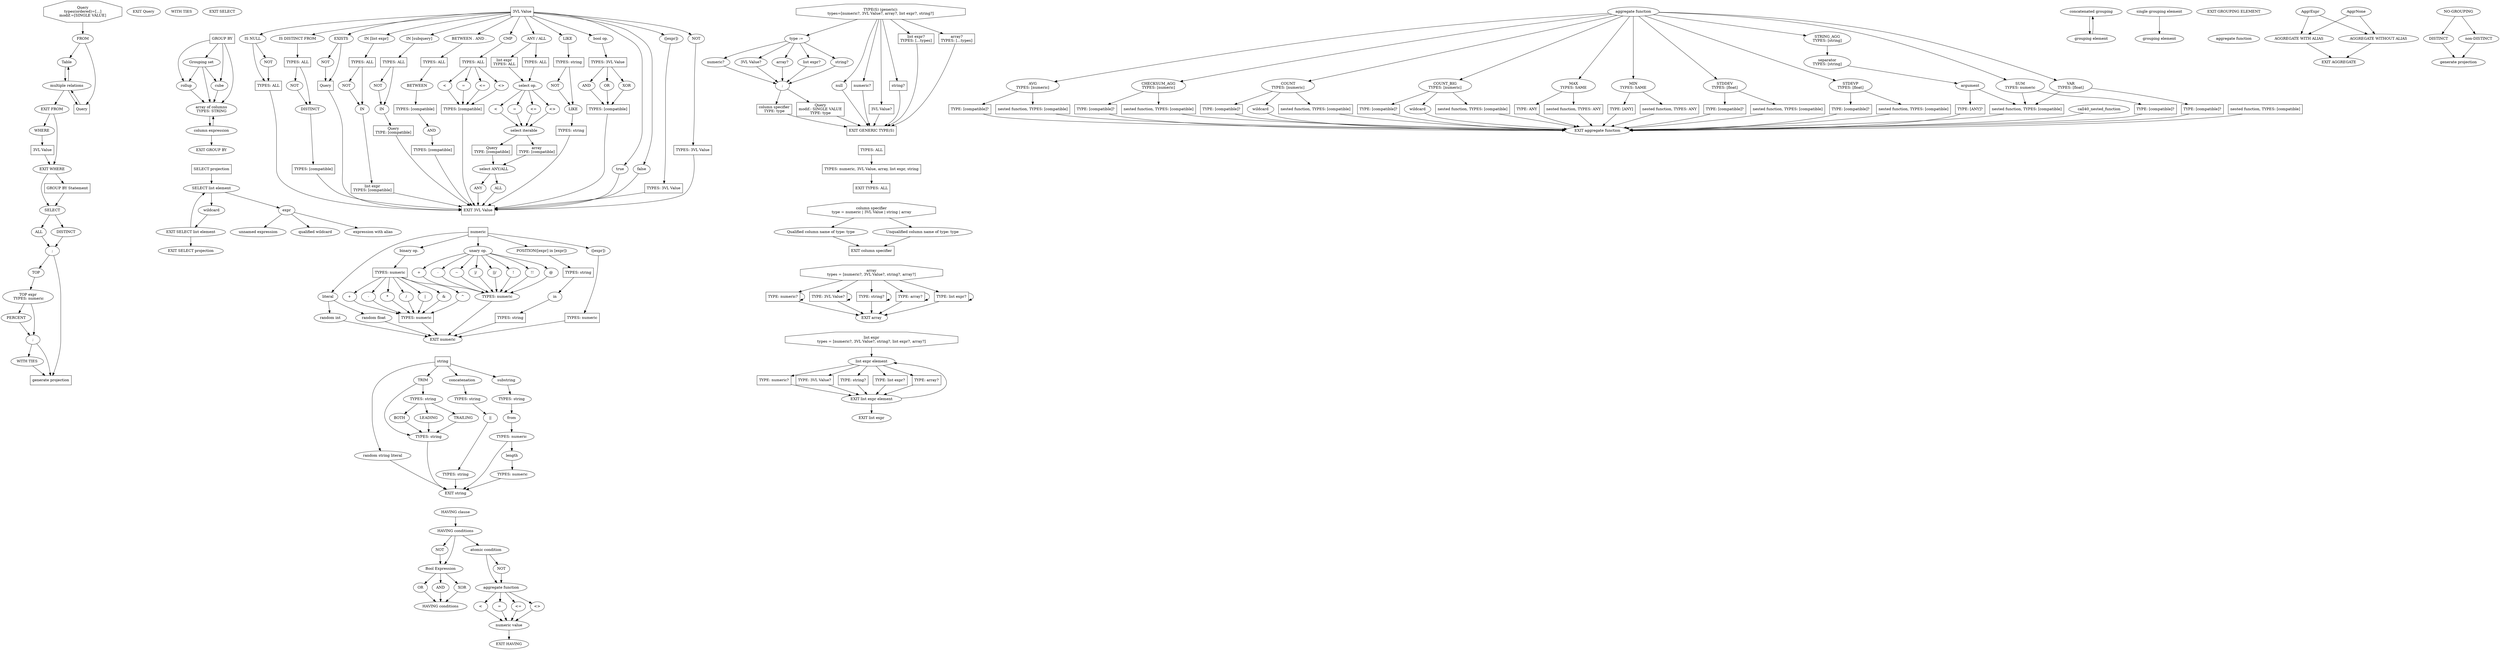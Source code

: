 # Structure is ALWAYS as follows:
# 1. General rule is place function definitions inside their own subgraphs.
# 2. Functional node begins from the node_name node.

# 3. Function definitions look as follows:
# 1) Node with parameters:
# subgraph def_{node_name} {
#     {node_name} [
#         TYPES = "[{type_name}, ...]" OR "[any]" OR "[known]" OR "[compatible]",
#         TYPE = "{type_name}, ..." OR "known",
#         MOD = "[{mod_name}, ...]",
#         ...
#     ]
#     ...
# }
# TYPE, TYPES and MOD in definitions are only for type-checking in definitions.
# all specified types of modifiers (TYPE, TYPES, MOD) are required to be passed by caller
# compatible is just the same type for not

# 4. Optional node (with a question mark at the end):
# {node_name} [OPTIONAL="t"]

# 5. Exit a callable node:
# EXIT_{node_name} [label="EXIT {node_label}"]

# 6. Call a callable node with params:
# call{caller_num}_{node_name} [TYPES={...}, MOD={...}, ...]
# ... -> call...
# there can be multiple callers, so each caller should have a unique id
# values of TYPES and MOD are exact mathes to those in definition

# 7. Call a callable node without params:
# call{caller_num}_{node_name} [...]
# ... -> call...

# 8. These are ignored:
# 1) ... -> ... [color=none]
# 2) Graphviz params in [] (label, shape...)

# 9. Define a node before referencing it:
# FROM []
# Query -> FROM

# 10. Don't do this:
# ... -> ... -> ...

# 11. subgraph ignore {} is completely ignored

# 12. Do NOT use block comments /* */

digraph G {
    subgraph def_Query {
        Query [TYPES="[any]", MOD="[single value]", label="Query\ntypes(ordered)=[...]\nmodif.=[SINGLE VALUE]", shape=octagon]
        EXIT_Query [label="EXIT Query"]

        FROM []
        Query -> FROM

        FROM_multiple_relations [label="multiple relations"]

        Table []
        FROM -> Table
        Table -> FROM_multiple_relations
        FROM_multiple_relations -> Table

        call0_Query [label="Query", shape=rectangle, TYPES="[any]", MOD="[]"]
        FROM -> call0_Query
        call0_Query -> FROM_multiple_relations
        FROM_multiple_relations -> call0_Query

        EXIT_FROM [label="EXIT FROM"]
        FROM_multiple_relations -> EXIT_FROM

        WHERE [label="WHERE"]
        EXIT_FROM -> WHERE

        call0_VAL_3 [label="3VL Value", shape=rectangle]
        WHERE -> call0_VAL_3

        SELECT []
        EXIT_WHERE [label="EXIT WHERE"]
        call0_VAL_3 -> EXIT_WHERE
        EXIT_FROM -> EXIT_WHERE

        SELECT []
        call0_Group_by [label = "GROUP BY Statement", shape=rectangle]
        EXIT_WHERE -> SELECT
        EXIT_WHERE -> call0_Group_by
        call0_Group_by -> SELECT
        
        SELECT_ALL [label = "ALL"]
        SELECT_DISTINCT [label = "DISTINCT"]
        SELECT_TIES [label = "WITH TIES"]
        SELECT_PERCENT [label = "PERCENT"]
        SELECT_TOP [label = "TOP"]
        TOP_EXPR [TYPES="[numeric]", label="TOP expr\n TYPES: numeric"]
        SELECT_WITH_TIES [label = "WITH TIES"]
        SELECT_distinct_end [label = ";"]
        SELECT_percent_end [label = ";"]
        SELECT -> SELECT_DISTINCT
        SELECT -> SELECT_ALL
        SELECT_DISTINCT -> SELECT_distinct_end
        SELECT_ALL -> SELECT_distinct_end
        SELECT_distinct_end -> SELECT_TOP
        SELECT_TOP -> TOP_EXPR
        TOP_EXPR -> SELECT_PERCENT
        SELECT_PERCENT -> SELECT_percent_end
        TOP_EXPR -> SELECT_percent_end
        SELECT_percent_end -> SELECT_WITH_TIES


        call0_SELECT_projection [label="generate projection", shape=rectangle]
        SELECT_WITH_TIES -> call0_SELECT_projection
        SELECT_distinct_end -> call0_SELECT_projection
        SELECT_percent_end -> call0_SELECT_projection
        
        # ===============================================
        
        EXIT_SELECT [label = "EXIT SELECT"]

    }
    
    subgraph def_VAL_3 {
        VAL_3 [shape=rectangle, label="3VL Value"]
        EXIT_VAL_3 [shape=rectangle, label="EXIT 3VL Value"]

        IsNull [label="IS NULL"]
        call0_types_all [label="TYPES: ALL", shape=rectangle]
        VAL_3 -> IsNull
        IsNull -> call0_types_all
        IsNull_not [label="NOT"]
        IsNull -> IsNull_not
        IsNull_not -> call0_types_all
        call0_types_all -> EXIT_VAL_3

        IsDistinctFrom [label="IS DISTINCT FROM"]
        call1_types_all [label="TYPES: ALL", shape=rectangle]
        IsDistinctNOT [label="NOT"]
        DISTINCT []
        call21_types [TYPES="[compatible]", label="TYPES: [compatible]", shape=rectangle]
        VAL_3 -> IsDistinctFrom
        IsDistinctFrom -> call1_types_all
        call1_types_all -> IsDistinctNOT
        IsDistinctNOT -> DISTINCT
        call1_types_all -> DISTINCT
        DISTINCT -> call21_types
        call21_types -> EXIT_VAL_3

        Exists_not [label="NOT"]
        Exists [label="EXISTS"]
        call2_Query [TYPES="[any]", MOD="[]", label="Query", shape=rectangle]
        VAL_3 -> Exists
        Exists -> call2_Query
        call2_Query -> EXIT_VAL_3
        Exists -> Exists_not
        Exists_not -> call2_Query

        InList[label="IN [list expr]"]
        InListNot [label="NOT"]
        InListIn [label="IN"]
        VAL_3 -> InList
        call2_types_all [label="TYPES: ALL", shape=rectangle]
        InList -> call2_types_all
        call2_types_all -> InListNot
        InListNot -> InListIn
        call2_types_all -> InListIn
        call1_list_expr [TYPES="[compatible]", label="list expr\nTYPES: [compatible]", shape=rectangle]
        InListIn -> call1_list_expr
        call1_list_expr -> EXIT_VAL_3

        InSubquery[label="IN [subquery]"]
        InSubqueryNot [label="NOT"]
        InSubqueryIn [label="IN"]
        call3_types_all [label="TYPES: ALL", shape=rectangle]
        VAL_3 -> InSubquery
        InSubquery -> call3_types_all
        call3_types_all -> InSubqueryNot
        InSubqueryNot -> InSubqueryIn
        call3_types_all -> InSubqueryIn
        call3_Query [TYPES="[compatible]", MOD="[]", label="Query\nTYPE: [compatible]", shape=rectangle]
        InSubqueryIn -> call3_Query
        call3_Query -> EXIT_VAL_3

        Between[label="BETWEEN . AND ."]
        BetweenBetween [label="BETWEEN"]
        BetweenBetweenAnd [label="AND"]
        VAL_3 -> Between
        call4_types_all [label="TYPES: ALL", shape=rectangle]
        Between -> call4_types_all
        call4_types_all -> BetweenBetween
        call22_types [TYPES="[compatible]", label="TYPES: [compatible]", shape=rectangle]
        BetweenBetween -> call22_types
        call22_types -> BetweenBetweenAnd
        call23_types [TYPES="[compatible]", label="TYPES: [compatible]", shape=rectangle]
        BetweenBetweenAnd -> call23_types
        call23_types -> EXIT_VAL_3

        BinaryComp[label="CMP"]
        BinaryCompLess [label="<"]
        BinaryCompEqual [label="="]
        BinaryCompLessEqual [label="<="]
        BinaryCompUnEqual [label="<>"]
        VAL_3 -> BinaryComp
        call5_types_all [label="TYPES: ALL", shape=rectangle]
        BinaryComp -> call5_types_all
        call24_types [TYPES="[compatible]", label="TYPES: [compatible]", shape=rectangle]
        call5_types_all -> BinaryCompLess
        BinaryCompLess -> call24_types
        call5_types_all -> BinaryCompEqual
        BinaryCompEqual -> call24_types
        call5_types_all -> BinaryCompLessEqual
        BinaryCompLessEqual -> call24_types
        call5_types_all -> BinaryCompUnEqual
        BinaryCompUnEqual -> call24_types
        call24_types -> EXIT_VAL_3

        AnyAll[label="ANY / ALL"]
        AnyAllSelectOp[label="select op."]
        AnyAllLess [label="<"]
        AnyAllEqual [label="="]
        AnyAllLessEqual [label="<="]
        AnyAllUnEqual [label="<>"]
        AnyAllSelectIter[label="select iterable"]
        AnyAllAnyAll[label="select ANY/ALL"]
        AnyAllAnyAllAny[label="ANY"]
        AnyAllAnyAllAll[label="ALL"]
        VAL_3 -> AnyAll
        call2_list_expr [TYPES="[any]", label="list expr\nTYPES: ALL", shape=rectangle]
        AnyAll -> call2_list_expr
        call2_list_expr -> AnyAllSelectOp
        call6_types_all[label="TYPES: ALL", shape=rectangle]
        AnyAll -> call6_types_all
        call6_types_all -> AnyAllSelectOp
        AnyAllSelectOp -> AnyAllLess
        AnyAllLess -> AnyAllSelectIter
        AnyAllSelectOp -> AnyAllEqual
        AnyAllEqual -> AnyAllSelectIter
        AnyAllSelectOp -> AnyAllLessEqual
        AnyAllLessEqual -> AnyAllSelectIter
        AnyAllSelectOp -> AnyAllUnEqual
        AnyAllUnEqual -> AnyAllSelectIter
        call4_Query [TYPES="[compatible]", label="Query\nTYPE: [compatible]", shape=rectangle]
        AnyAllSelectIter -> call4_Query
        call4_Query -> AnyAllAnyAll
        call1_array [TYPES="[compatible]", label="array\nTYPE: [compatible]", shape=rectangle]
        AnyAllSelectIter -> call1_array
        call1_array -> AnyAllAnyAll
        AnyAllAnyAll -> AnyAllAnyAllAny
        AnyAllAnyAllAny -> EXIT_VAL_3
        AnyAllAnyAll -> AnyAllAnyAllAll
        AnyAllAnyAllAll -> EXIT_VAL_3

        BinaryStringLike[label="LIKE"]
        BinaryStringLikeNot [label="NOT"]
        BinaryStringLikeIn [label="LIKE"]
        VAL_3 -> BinaryStringLike
        call25_types [TYPES="[string]", label="TYPES: string", shape=rectangle]
        BinaryStringLike -> call25_types
        call25_types -> BinaryStringLikeNot
        BinaryStringLikeNot -> BinaryStringLikeIn
        call25_types -> BinaryStringLikeIn
        call26_types [TYPES="[string]", label="TYPES: string", shape=rectangle]
        BinaryStringLikeIn -> call26_types
        call26_types -> EXIT_VAL_3

        BinaryBooleanOpV3[label="bool op."]
        BinaryBooleanOpV3AND [label="AND"]
        BinaryBooleanOpV3OR [label="OR"]
        BinaryBooleanOpV3XOR [label="XOR"]
        VAL_3 -> BinaryBooleanOpV3
        call27_types [TYPES="[3VL Value]", label="TYPES: 3VL Value", shape=rectangle]
        BinaryBooleanOpV3 -> call27_types
        call27_types -> BinaryBooleanOpV3AND
        call28_types [TYPES="[compatible]", label="TYPES: [compatible]", shape=rectangle]
        BinaryBooleanOpV3AND -> call28_types
        call27_types -> BinaryBooleanOpV3OR
        BinaryBooleanOpV3OR -> call28_types
        call27_types -> BinaryBooleanOpV3XOR
        BinaryBooleanOpV3XOR -> call28_types
        call28_types -> EXIT_VAL_3

        true []
        VAL_3 -> true
        true -> EXIT_VAL_3
        false []
        VAL_3 -> false
        false -> EXIT_VAL_3

        Nested_VAL_3[label="([expr])"]
        VAL_3 -> Nested_VAL_3
        call29_types [TYPES="[3VL Value]", label="TYPES: 3VL Value", shape=rectangle]
        Nested_VAL_3 -> call29_types
        call29_types -> EXIT_VAL_3

        UnaryNot_VAL_3[label="NOT"]
        call30_types [TYPES="[3VL Value]", label="TYPES: 3VL Value", shape=rectangle]
        VAL_3 -> UnaryNot_VAL_3
        UnaryNot_VAL_3 -> call30_types
        call30_types -> EXIT_VAL_3
    }

    subgraph def_numeric {
        numeric [shape=rectangle, label="numeric"]
        EXIT_numeric [label="EXIT numeric"]
        EXIT_VAL_3 -> numeric [color=none]

        numeric_literal[label="literal"]
        numeric -> numeric_literal
        numeric_literal_int[label="random int"]
        numeric_literal -> numeric_literal_int
        numeric_literal_int -> EXIT_numeric
        numeric_literal_float[label="random float"]
        numeric_literal -> numeric_literal_float
        numeric_literal_float -> EXIT_numeric

        BinaryNumericOp[label="binary op."]
        numericRight [label="TYPES: numeric", shape=rectangle]
        numeric -> BinaryNumericOp
        binary_numeric_left [label="TYPES: numeric", shape=rectangle]
        BinaryNumericOp -> binary_numeric_left
        binary_numeric_plus [label="+"]
        binary_numeric_left -> binary_numeric_plus
        binary_numeric_plus -> numericRight
        binary_numeric_minus [label="-"]
        binary_numeric_left -> binary_numeric_minus
        binary_numeric_minus -> numericRight
        binary_numeric_mul [label="*"]
        binary_numeric_left -> binary_numeric_mul
        binary_numeric_mul -> numericRight
        binary_numeric_div [label="/"]
        binary_numeric_left -> binary_numeric_div
        binary_numeric_div -> numericRight
        binary_numeric_bin_or [label="|"]
        binary_numeric_left -> binary_numeric_bin_or
        binary_numeric_bin_or -> numericRight
        binary_numeric_bin_and [label="&"]
        binary_numeric_left -> binary_numeric_bin_and
        binary_numeric_bin_and -> numericRight
        binary_numeric_bin_xor [label="^"]
        binary_numeric_left -> binary_numeric_bin_xor
        binary_numeric_bin_xor -> numericRight
        numericRight -> EXIT_numeric

        UnaryNumericOp [label="unary op."]
        call1_types [TYPES="[numeric]", label="TYPES: numeric"]
        numeric -> UnaryNumericOp
        unary_numeric_plus[label="+"]
        UnaryNumericOp -> unary_numeric_plus
        unary_numeric_plus -> call1_types
        unary_numeric_minus[label="-"]
        UnaryNumericOp -> unary_numeric_minus
        unary_numeric_minus -> call1_types
        unary_numeric_bin_not [label="~"]
        UnaryNumericOp -> unary_numeric_bin_not
        unary_numeric_bin_not -> call1_types
        unary_numeric_sq_root [label="|/"]
        UnaryNumericOp -> unary_numeric_sq_root
        unary_numeric_sq_root -> call1_types
        unary_numeric_cub_root [label="||/"]
        UnaryNumericOp -> unary_numeric_cub_root
        unary_numeric_cub_root -> call1_types
        unary_numeric_postfix_fact [label="!"]
        UnaryNumericOp -> unary_numeric_postfix_fact
        unary_numeric_postfix_fact -> call1_types
        unary_numeric_prefix_fact [label="!!"]
        UnaryNumericOp -> unary_numeric_prefix_fact
        unary_numeric_prefix_fact -> call1_types
        unary_numeric_abs [label="@"]
        UnaryNumericOp -> unary_numeric_abs
        unary_numeric_abs -> call1_types
        call1_types -> EXIT_numeric

        numeric_string_Position[label="POSITION([expr] in [expr])"]
        numeric -> numeric_string_Position
        call2_types [TYPES="[string]", label="TYPES: string", shape=rectangle]
        numeric_string_Position -> call2_types
        string_position_in [label="in"]
        call2_types -> string_position_in
        call3_types [TYPES="[string]", label="TYPES: string", shape=rectangle]
        string_position_in -> call3_types
        call3_types -> EXIT_numeric

        Nested_numeric[label="([expr])"]
        numeric -> Nested_numeric
        call4_types [TYPES="[numeric]", label="TYPES: numeric", shape=rectangle]
        Nested_numeric -> call4_types
        call4_types -> EXIT_numeric
    }

    subgraph def_string {
        string [label="string", shape=rectangle]
        EXIT_string [label="EXIT string"]
        EXIT_numeric -> string [color=none]

        string_literal [label="random string literal"]
        string -> string_literal
        string_literal -> EXIT_string

        string_trim[label="TRIM"]
        string -> string_trim
        call5_types [TYPES="[string]", label="TYPES: string"]
        string_trim -> call5_types
        call6_types[TYPES="[string]", label="TYPES: string"]
        string_trim -> call6_types
        BOTH []
        call6_types -> BOTH
        BOTH -> call5_types
        LEADING []
        call6_types -> LEADING
        LEADING -> call5_types
        TRAILING []
        call6_types -> TRAILING
        TRAILING -> call5_types
        call5_types -> EXIT_string

        string_concat [label="concatenation"]
        string -> string_concat
        call7_types [TYPES="[string]", label="TYPES: string"]
        string_concat -> call7_types
        string_concat_concat [label="||"]
        call7_types -> string_concat_concat
        call8_types[TYPES="[string]", label="TYPES: string"]
        string_concat_concat -> call8_types
        call8_types -> EXIT_string

        string_substring[label="substring"]
        string -> string_substring
        call9_types[TYPES="[string]", label="TYPES: string"]
        string_substring -> call9_types
        string_substr_numeric_from_from[label="from"]
        call9_types -> string_substr_numeric_from_from
        call10_types [TYPES="[numeric]", label="TYPES: numeric"]
        string_substr_numeric_from_from -> call10_types
        call10_types -> EXIT_string
        string_substr_numeric_len_len [label="length"]
        call10_types -> string_substr_numeric_len_len
        call11_types [TYPES="[numeric]", label="TYPES: numeric"]
        string_substr_numeric_len_len -> call11_types
        call11_types -> EXIT_string
    }

    subgraph def_types {
        types [TYPES="[numeric, 3VL Value, array, list expr, string]", label="TYPE(S) (generic):\ntypes=[numeric?, 3VL Value?, array?, list expr?, string?]", shape=octagon]
        EXIT_types [label="EXIT GENERIC TYPE(S)", shape=rectangle]

        types_select_type[label="type := "]
        types_select_type_end[label=";"]
        types -> types_select_type
        types_select_type_numeric[OPTIONAL="t", label="numeric?"]
        types_select_type -> types_select_type_numeric
        types_select_type_numeric -> types_select_type_end
        types_select_type_3vl[OPTIONAL="t", label="3VL Value?"]
        types_select_type -> types_select_type_3vl
        types_select_type_3vl -> types_select_type_end
        types_select_type_array[OPTIONAL="t", label="array?"]
        types_select_type -> types_select_type_array
        types_select_type_array -> types_select_type_end
        types_select_type_list_expr[OPTIONAL="t", label="list expr?"]
        types_select_type -> types_select_type_list_expr
        types_select_type_list_expr -> types_select_type_end
        types_select_type_string[OPTIONAL="t", label="string?"]
        types_select_type -> types_select_type_string
        types_select_type_string -> types_select_type_end

        call0_column_spec [TYPE="known", label="column specifier\nTYPE: type", shape=rectangle]
        types_select_type_end -> call0_column_spec
        call0_column_spec -> EXIT_types

        call1_Query [TYPES="[known]", MOD="[single value]", label="Query\nmodif.: SINGLE VALUE\nTYPE: type", shape=rectangle]
        types_select_type_end -> call1_Query
        call1_Query -> EXIT_types

        types_null [label="null"]
        types -> types_null
        types_null -> EXIT_types

        call0_numeric [OPTIONAL="t", label="numeric?", shape=rectangle]
        types -> call0_numeric
        call0_numeric -> EXIT_types

        call1_VAL_3 [OPTIONAL="t", label="3VL Value?", shape=rectangle]
        types -> call1_VAL_3
        call1_VAL_3 -> EXIT_types

        call0_string [OPTIONAL="t", label="string?", shape=rectangle]
        types -> call0_string
        call0_string -> EXIT_types

        call0_list_expr [OPTIONAL="t", TYPES="[known]", label="list expr?\nTYPES: [...types]", shape=rectangle]
        types -> call0_list_expr
        call0_list_expr -> EXIT_types

        call0_array [OPTIONAL="t", TYPES="[known]", label="array?\nTYPES: [...types]", shape=rectangle]
        types -> call0_array
        call0_array -> EXIT_types
    }

    subgraph def_types_all {
        types_all [label="TYPES: ALL", shape=rectangle]
        EXIT_types_all [label="EXIT TYPES: ALL", shape=rectangle]
        EXIT_types -> types_all [color=none]

        call0_types [TYPES="[numeric, 3VL Value, array, list expr, string]", label="TYPES: numeric, 3VL Value, array, list expr, string", shape=rectangle]
        types_all -> call0_types
        call0_types -> EXIT_types_all
    }

    subgraph def_column_spec {
        column_spec [TYPE="numeric, 3VL Value, string, array", label="column specifier\ntype = numeric | 3VL Value | string | array", shape=octagon]
        EXIT_column_spec [label="EXIT column specifier", shape=rectangle]
        EXIT_types_all -> column_spec [color=none]

        qualified_name [label="Qualified column name of type: type"]
        column_spec -> qualified_name
        qualified_name -> EXIT_column_spec
        unqualified_name [label="Unqualified column name of type: type"]
        column_spec -> unqualified_name
        unqualified_name -> EXIT_column_spec
    }

    subgraph def_array {
        array [TYPES="[numeric, 3VL Value, string, array]", label="array\ntypes = [numeric?, 3VL Value?, string?, array?]", shape=octagon]
        EXIT_array[label="EXIT array"]
        EXIT_column_spec -> array[color=none]

        call12_types [OPTIONAL="t", TYPES="[numeric]", label="TYPE: numeric?", shape=rectangle]
        call12_types -> call12_types
        array -> call12_types
        call12_types -> EXIT_array

        call13_types [OPTIONAL="t", TYPES="[3VL Value]", label="TYPE: 3VL Value?", shape=rectangle]
        call13_types -> call13_types
        array -> call13_types
        call13_types -> EXIT_array

        call31_types [OPTIONAL="t", TYPES="[string]", label="TYPE: string?", shape=rectangle]
        call31_types -> call31_types
        array -> call31_types
        call31_types -> EXIT_array

        call14_types [OPTIONAL="t", TYPES="[array]", label="TYPE: array?", shape=rectangle]
        call14_types -> call14_types
        array -> call14_types
        call14_types -> EXIT_array

        call15_types[OPTIONAL="t", TYPES="[list expr]", label="TYPE: list expr?", shape=rectangle]
        call15_types -> call15_types
        array -> call15_types
        call15_types -> EXIT_array
    }

    subgraph def_list_expr {
        list_expr[TYPES="[numeric, 3VL Value, string, list expr, array]", label="list expr\ntypes = [numeric?, 3VL Value?, string?, list expr?, array?]", shape=octagon]
        EXIT_list_expr[label="EXIT list expr"]
        EXIT_array -> list_expr[color=none]

        list_expr_element [label="list expr element"]
        list_expr_element_exit[label="EXIT list expr element"]
        list_expr -> list_expr_element

        call16_types [OPTIONAL="t", TYPES="[numeric]", label="TYPE: numeric?", shape=rectangle]
        list_expr_element -> call16_types
        call16_types -> list_expr_element_exit

        call17_types [OPTIONAL="t", TYPES="[3VL Value]", label="TYPE: 3VL Value?", shape=rectangle]
        list_expr_element -> call17_types
        call17_types -> list_expr_element_exit

        call18_types [OPTIONAL="t", TYPES="[string]", label="TYPE: string?", shape=rectangle]
        list_expr_element -> call18_types
        call18_types -> list_expr_element_exit

        call19_types [OPTIONAL="t", TYPES="[list expr]", label="TYPE: list expr?", shape=rectangle]
        list_expr_element -> call19_types
        call19_types -> list_expr_element_exit

        call20_types [OPTIONAL="t", TYPES="[array]", label="TYPE: array?", shape=rectangle]
        list_expr_element -> call20_types
        call20_types -> list_expr_element_exit

        list_expr_element_exit -> list_expr_element
        list_expr_element_exit -> EXIT_list_expr
    }

    subgraph def_group_by {
        GROUP_BY [label="GROUP BY", shape=rectangle]
        column_expression [label="column expression"]
        Grouping_rollup [label="rollup"]
        Grouping_cube [label="cube"]
        Grouping_set [label="Grouping set"]
        group_by_col_list [label="array of columns\nTYPES: STRING", TYPES="string"]
        //columns must appear in FROM, but not necesserily in SELECT
        GROUP_BY -> group_by_col_list
        GROUP_BY -> Grouping_rollup
        GROUP_BY -> Grouping_cube
        GROUP_BY -> Grouping_set
        
        Grouping_set -> group_by_col_list
        Grouping_set -> Grouping_cube
        Grouping_set -> Grouping_rollup
        
        Grouping_rollup -> group_by_col_list
        Grouping_cube -> group_by_col_list
        group_by_col_list -> column_expression
        column_expression -> group_by_col_list
        
        EXIT_GROUP_BY [label="EXIT GROUP BY"]
        column_expression -> EXIT_GROUP_BY
        
        EXIT_SELECT -> GROUP_BY [color=none] # visual

        
    } 

    subgraph def_SELECT_projection {

        SELECT_projection [shape=rectangle, label = "SELECT projection"]
        EXIT_SELECT_projection [label="EXIT SELECT projection"]
        wildcard []
        SELECT_expr [label="expr"]
        SELECT_list_element [label="SELECT list element"]
        EXIT_SELECT_list_element [label="EXIT SELECT list element"]
        SELECT_projection -> SELECT_list_element
        SELECT_list_element -> wildcard
        SELECT_list_element -> SELECT_expr
        wildcard -> EXIT_SELECT_list_element
        EXIT_SELECT_list_element -> EXIT_SELECT_projection
        EXIT_SELECT_list_element -> SELECT_list_element
        
        expr_with_alias [label="expression with alias"]
        unnamed_expr [label="unnamed expression"]
        qualified_wildcard[label = "qualified wildcard"]
        SELECT_expr -> expr_with_alias
        SELECT_expr -> qualified_wildcard
        SELECT_expr -> unnamed_expr
        
        
//===========================

  
        EXIT_GROUP_BY -> SELECT_projection [color=none] # visual

    }

    subgraph def_aggregate_function {
        aggr_function [label="aggregate function"]
        EXIT_aggr [label="EXIT aggregate function"]
      
        AVG[label="AVG\nTYPES: [numeric]", TYPES="[numeric]"]
        call32_types [OPTIONAL="t", TYPES="[compatible]", label="TYPE: [compatible]?", shape=rectangle]
        call0_nested_function[label="nested function, TYPES: [compatible]", TYPES="[compatible]", shape=rectangle]
        AVG -> call0_nested_function 
        call0_nested_function -> EXIT_aggr
        aggr_function -> AVG
        AVG -> call32_types 
        call32_types -> EXIT_aggr

        CHECKSUM_AGG[label="CHECKSUM_AGG\nTYPES: [numeric]", TYPES="[numeric]"]
        call33_types [OPTIONAL="t", TYPES="[compatible]", label="TYPE: [compatible]?", shape=rectangle]
        call1_nested_function[label="nested function, TYPES: [compatible]", TYPES="[compatible]", shape=rectangle]
        CHECKSUM_AGG -> call1_nested_function 
        call1_nested_function -> EXIT_aggr
        aggr_function -> CHECKSUM_AGG
        CHECKSUM_AGG -> call33_types 
        call33_types -> EXIT_aggr
        
        COUNT[label="COUNT\nTYPES: [numeric]", TYPES="[numeric]"]
        call34_types [OPTIONAL="t", TYPES="[compatible]", label="TYPE: [compatible]?", shape=rectangle]
        COUNT_wildcard [label="wildcard"]
        call2_nested_function [label="nested function, TYPES: [compatible]", TYPES="[compatible]", shape=rectangle]
        COUNT -> call2_nested_function 
        call2_nested_function -> EXIT_aggr
        aggr_function -> COUNT
        COUNT -> call34_types
        COUNT -> COUNT_wildcard
        COUNT_wildcard -> EXIT_aggr
        call34_types -> EXIT_aggr
        
        COUNT_BIG[label="COUNT_BIG\nTYPES: [numeric]", TYPES="[numeric]"]
        call35_types [OPTIONAL="t", TYPES="[compatible]", label="TYPE: [compatible]?", shape=rectangle]
        COUNT_BIG_wildcard [label="wildcard"]
        call3_nested_function[label="nested function, TYPES: [compatible]", TYPES="[compatible]", shape=rectangle]
        COUNT_BIG -> call3_nested_function 
        call3_nested_function -> EXIT_aggr
        aggr_function -> COUNT_BIG
        COUNT_BIG -> call35_types
        COUNT_BIG -> COUNT_BIG_wildcard
        COUNT_BIG_wildcard -> EXIT_aggr
        call35_types -> EXIT_aggr

        MAX[label="MAX\nTYPES: SAME", TYPES="SAME"]
        call36_types [OPTIONAL="t", TYPES="[ANY]", label="TYPE: ANY", shape=rectangle]
        call4_nested_function[label="nested function, TYPES: ANY", TYPES="ANY", shape=rectangle]
        MAX -> call4_nested_function 
        call4_nested_function -> EXIT_aggr
        aggr_function -> MAX
        MAX -> call36_types 
        call36_types -> EXIT_aggr

        MIN[label="MIN\nTYPES: SAME", TYPES="SAME"]
        call37_types [OPTIONAL="t", TYPES="[ANY]", label="TYPE: [ANY]", shape=rectangle]
        call5_nested_function[label="nested function, TYPES: ANY", TYPES="ANY", shape=rectangle]
        MIN -> call5_nested_function 
        call5_nested_function -> EXIT_aggr
        aggr_function -> MIN
        MIN -> call37_types 
        call37_types -> EXIT_aggr
    
        STDDEV[label="STDDEV\nTYPES: [float]", TYPES="[float]"]
        call38_types [OPTIONAL="t", TYPES="[compatible]", label="TYPE: [compatible]?", shape=rectangle]
        call6_nested_function [label="nested function, TYPES: [compatible]", TYPES="[compatible]", shape=rectangle]
        STDDEV -> call6_nested_function 
        call6_nested_function -> EXIT_aggr
        aggr_function -> STDDEV
        STDDEV -> call38_types
        call38_types -> EXIT_aggr
    
        STDEVP[label="STDEVP\nTYPES: [float]", TYPES="[float]"]
        call39_types [OPTIONAL="t", TYPES="[compatible]", label="TYPE: [compatible]?", shape=rectangle]
        call7_nested_function [label="nested function, TYPES: [compatible]", TYPES="[compatible]", shape=rectangle]
        STDEVP -> call7_nested_function 
        call7_nested_function -> EXIT_aggr
        aggr_function -> STDEVP
        STDEVP -> call39_types
        call39_types -> EXIT_aggr

        STRING_AGG[label="STRING_AGG\nTYPES: [string]", TYPES="[string]"]
        call40_types [OPTIONAL="t", TYPES="[ANY]", label="TYPE: [ANY]?", shape=rectangle]
        STRING_AGG_arg [label="argument"]
        separator [label="separator\nTYPES: [string]",TYPES="[string]"]
        STRING_AGG -> separator
        separator -> STRING_AGG_arg
        call8_nested_function [label="nested function, TYPES: [ANY]", TYPES="[ANY]", shape=rectangle]
        STRING_AGG_arg -> call8_nested_function 
        call40_nested_function -> EXIT_aggr
        aggr_function -> STRING_AGG
        STRING_AGG_arg -> call40_types
        call40_types -> EXIT_aggr

        SUM[label="SUM\nTYPES: numeric", TYPES="[numeric]"]
        call41_types [OPTIONAL="t", TYPES="[compatible]", label="TYPE: [compatible]?", shape=rectangle]
        call8_nested_function [label="nested function, TYPES: [compatible]", TYPES="[compatible]", shape=rectangle]
        SUM -> call8_nested_function 
        call8_nested_function -> EXIT_aggr
        aggr_function -> SUM
        SUM -> call41_types
        call41_types -> EXIT_aggr

        VAR[label="VAR\nTYPES: [float]", TYPES="[float]"]
        call42_types [OPTIONAL="t", TYPES="[compatible]", label="TYPE: [compatible]?", shape=rectangle]
        call9_nested_function [label="nested function, TYPES: [compatible]", TYPES="[compatible]", shape=rectangle]
        VAR -> call8_nested_function 
        call9_nested_function -> EXIT_aggr
        aggr_function -> VAR
        VAR -> call42_types
        call42_types -> EXIT_aggr
        
        //==================================================
  }
    
    subgraph ignore {

        "concatenated grouping" -> "concatEl"
        "concatEl" -> "concatenated grouping"
        "single grouping element" -> "GroupingEl"
        "GroupingEl" [label="grouping element"]
        "concatEl" [label="grouping element"]



        EXIT_string -> HAVING [color=none]
        HAVING [label = "HAVING clause"]
        HAVING -> "HAVING conditions"
        "HAVING conditions" -> BoolNot -> AggrBoolExpr
        BoolNot [label = "NOT"]
        "HAVING conditions" -> "atomic condition"
        "HAVING AggrFunc" [label = "aggregate function"]
        "atomic condition" ->"HAVING AggrFunc"
        "atomic condition" -> AggrNot -> "HAVING AggrFunc"
        AggrNot [label = "NOT"]
        "HAVING AggrFunc" -> less
        "HAVING AggrFunc" -> equal
        "HAVING AggrFunc" -> loe
        "HAVING AggrFunc" -> noneq
        "HAVING conditions" -> AggrBoolExpr
        AggrBoolExpr [label = "Bool Expression"]
        AggrBoolExpr -> AggrOr -> SecondCond
        AggrBoolExpr -> AggrAnd -> SecondCond
        AggrBoolExpr -> AggrXor -> SecondCond
        AggrOr [label = "OR"]
        AggrAnd [label = "AND"]
        AggrXor [label = "XOR"]
        SecondCond [label = "HAVING conditions"]
        less [label = "<"]
        equal [label = "="]
        loe [label = "<="]
        noneq [label = "<>"]
        "num val" [label = "numeric value"]
        less -> "num val"
        loe -> "num val"
        equal -> "num val"
        noneq -> "num val"

        "num val" -> "EXIT HAVING"


        "EXIT GROUPING ELEMENT" -> "aggregate function" [color=none]
       
        AggrExpr -> "AGGREGATE WITH ALIAS"
        AggrNone -> "AGGREGATE WITH ALIAS"
        AggrExpr -> "AGGREGATE WITHOUT ALIAS"
        AggrNone -> "AGGREGATE WITHOUT ALIAS"
        "AGGREGATE WITHOUT ALIAS" -> "EXIT AGGREGATE"
        "AGGREGATE WITH ALIAS" -> "EXIT AGGREGATE"

        "NO-GROUPING" -> selectDistinct
        "NO-GROUPING" -> "non-DISTINCT"
        selectDistinct -> "generate projection"
        "non-DISTINCT" -> "generate projection"
        selectDistinct [label = "DISTINCT"]

    }

}
